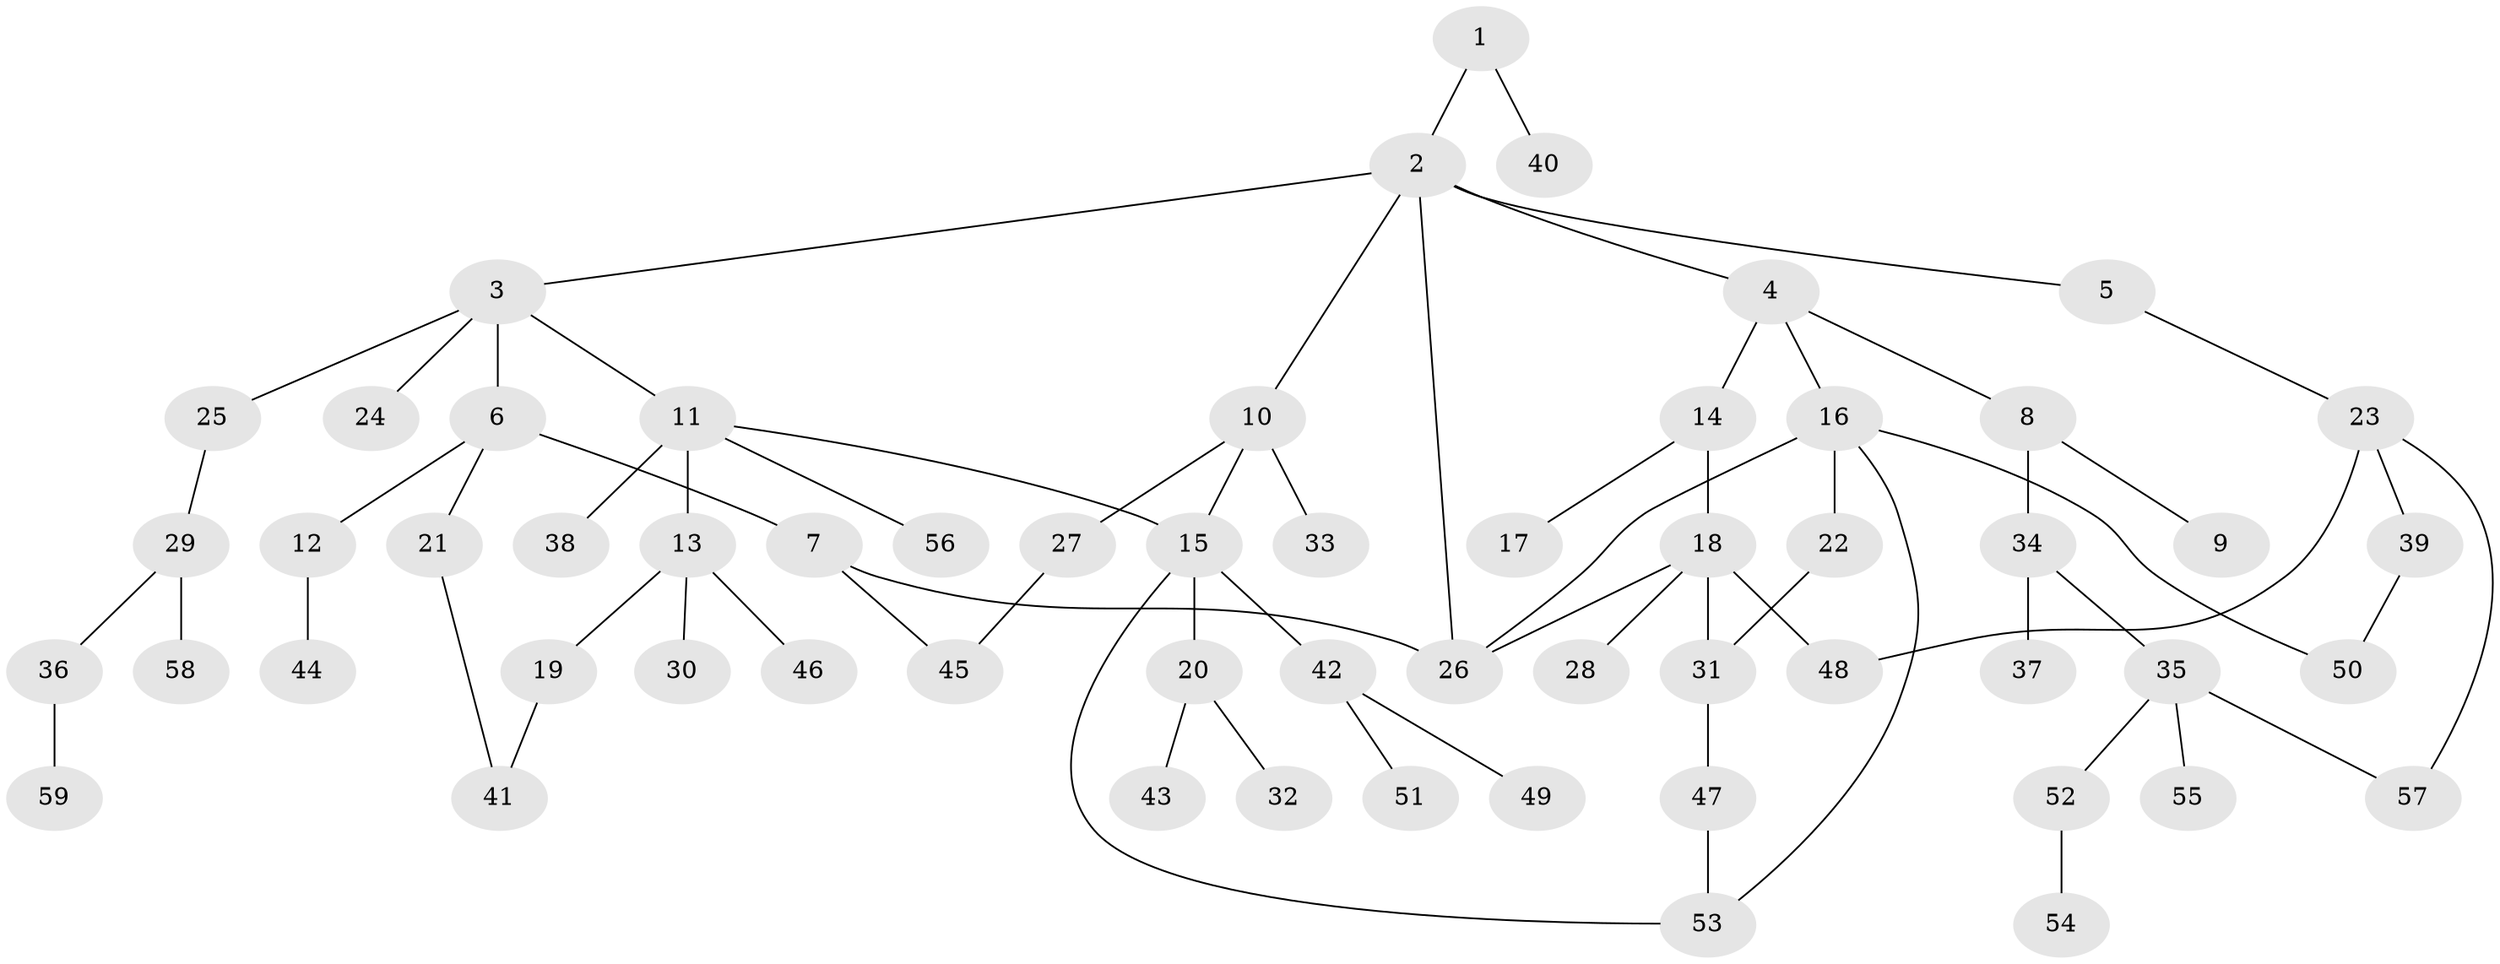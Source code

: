 // Generated by graph-tools (version 1.1) at 2025/49/03/09/25 03:49:24]
// undirected, 59 vertices, 70 edges
graph export_dot {
graph [start="1"]
  node [color=gray90,style=filled];
  1;
  2;
  3;
  4;
  5;
  6;
  7;
  8;
  9;
  10;
  11;
  12;
  13;
  14;
  15;
  16;
  17;
  18;
  19;
  20;
  21;
  22;
  23;
  24;
  25;
  26;
  27;
  28;
  29;
  30;
  31;
  32;
  33;
  34;
  35;
  36;
  37;
  38;
  39;
  40;
  41;
  42;
  43;
  44;
  45;
  46;
  47;
  48;
  49;
  50;
  51;
  52;
  53;
  54;
  55;
  56;
  57;
  58;
  59;
  1 -- 2;
  1 -- 40;
  2 -- 3;
  2 -- 4;
  2 -- 5;
  2 -- 10;
  2 -- 26;
  3 -- 6;
  3 -- 11;
  3 -- 24;
  3 -- 25;
  4 -- 8;
  4 -- 14;
  4 -- 16;
  5 -- 23;
  6 -- 7;
  6 -- 12;
  6 -- 21;
  7 -- 45;
  7 -- 26;
  8 -- 9;
  8 -- 34;
  10 -- 15;
  10 -- 27;
  10 -- 33;
  11 -- 13;
  11 -- 38;
  11 -- 56;
  11 -- 15;
  12 -- 44;
  13 -- 19;
  13 -- 30;
  13 -- 46;
  14 -- 17;
  14 -- 18;
  15 -- 20;
  15 -- 42;
  15 -- 53;
  16 -- 22;
  16 -- 50;
  16 -- 53;
  16 -- 26;
  18 -- 26;
  18 -- 28;
  18 -- 31;
  18 -- 48;
  19 -- 41;
  20 -- 32;
  20 -- 43;
  21 -- 41;
  22 -- 31;
  23 -- 39;
  23 -- 48;
  23 -- 57;
  25 -- 29;
  27 -- 45;
  29 -- 36;
  29 -- 58;
  31 -- 47;
  34 -- 35;
  34 -- 37;
  35 -- 52;
  35 -- 55;
  35 -- 57;
  36 -- 59;
  39 -- 50;
  42 -- 49;
  42 -- 51;
  47 -- 53;
  52 -- 54;
}
